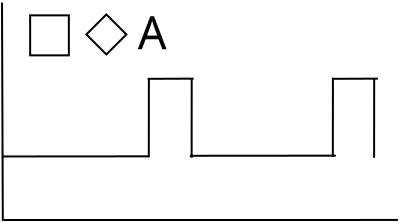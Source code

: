 <?xml version="1.0" encoding="UTF-8"?>
<dia:diagram xmlns:dia="http://www.lysator.liu.se/~alla/dia/">
  <dia:layer name="Background" visible="true" active="true">
    <dia:object type="Standard - Line" version="0" id="O0">
      <dia:attribute name="obj_pos">
        <dia:point val="8.36,17.575"/>
      </dia:attribute>
      <dia:attribute name="obj_bb">
        <dia:rectangle val="8.309,17.525;8.45,28.55"/>
      </dia:attribute>
      <dia:attribute name="conn_endpoints">
        <dia:point val="8.36,17.575"/>
        <dia:point val="8.4,28.5"/>
      </dia:attribute>
      <dia:attribute name="numcp">
        <dia:int val="1"/>
      </dia:attribute>
    </dia:object>
    <dia:object type="Standard - Line" version="0" id="O1">
      <dia:attribute name="obj_pos">
        <dia:point val="8.45,28.45"/>
      </dia:attribute>
      <dia:attribute name="obj_bb">
        <dia:rectangle val="8.4,28.397;28.207,28.5"/>
      </dia:attribute>
      <dia:attribute name="conn_endpoints">
        <dia:point val="8.45,28.45"/>
        <dia:point val="28.157,28.447"/>
      </dia:attribute>
      <dia:attribute name="numcp">
        <dia:int val="1"/>
      </dia:attribute>
    </dia:object>
    <dia:object type="Standard - Line" version="0" id="O2">
      <dia:attribute name="obj_pos">
        <dia:point val="8.388,25.272"/>
      </dia:attribute>
      <dia:attribute name="obj_bb">
        <dia:rectangle val="8.338,25.216;15.746,25.322"/>
      </dia:attribute>
      <dia:attribute name="conn_endpoints">
        <dia:point val="8.388,25.272"/>
        <dia:point val="15.696,25.266"/>
      </dia:attribute>
      <dia:attribute name="numcp">
        <dia:int val="1"/>
      </dia:attribute>
    </dia:object>
    <dia:object type="Standard - Line" version="0" id="O3">
      <dia:attribute name="obj_pos">
        <dia:point val="15.7,25.315"/>
      </dia:attribute>
      <dia:attribute name="obj_bb">
        <dia:rectangle val="15.65,21.308;15.755,25.365"/>
      </dia:attribute>
      <dia:attribute name="conn_endpoints">
        <dia:point val="15.7,25.315"/>
        <dia:point val="15.704,21.358"/>
      </dia:attribute>
      <dia:attribute name="numcp">
        <dia:int val="1"/>
      </dia:attribute>
    </dia:object>
    <dia:object type="Standard - Line" version="0" id="O4">
      <dia:attribute name="obj_pos">
        <dia:point val="15.645,21.391"/>
      </dia:attribute>
      <dia:attribute name="obj_bb">
        <dia:rectangle val="15.594,21.331;17.992,21.441"/>
      </dia:attribute>
      <dia:attribute name="conn_endpoints">
        <dia:point val="15.645,21.391"/>
        <dia:point val="17.942,21.381"/>
      </dia:attribute>
      <dia:attribute name="numcp">
        <dia:int val="1"/>
      </dia:attribute>
    </dia:object>
    <dia:object type="Geometric - Diamond" version="1" id="O5">
      <dia:attribute name="obj_pos">
        <dia:point val="12.578,18.171"/>
      </dia:attribute>
      <dia:attribute name="obj_bb">
        <dia:rectangle val="12.507,18.101;14.648,20.242"/>
      </dia:attribute>
      <dia:attribute name="meta">
        <dia:composite type="dict"/>
      </dia:attribute>
      <dia:attribute name="elem_corner">
        <dia:point val="12.578,18.171"/>
      </dia:attribute>
      <dia:attribute name="elem_width">
        <dia:real val="2"/>
      </dia:attribute>
      <dia:attribute name="elem_height">
        <dia:real val="2"/>
      </dia:attribute>
      <dia:attribute name="line_width">
        <dia:real val="0.1"/>
      </dia:attribute>
      <dia:attribute name="line_colour">
        <dia:color val="#000000"/>
      </dia:attribute>
      <dia:attribute name="fill_colour">
        <dia:color val="#ffffff"/>
      </dia:attribute>
      <dia:attribute name="show_background">
        <dia:boolean val="true"/>
      </dia:attribute>
      <dia:attribute name="line_style">
        <dia:enum val="0"/>
        <dia:real val="1"/>
      </dia:attribute>
      <dia:attribute name="flip_horizontal">
        <dia:boolean val="false"/>
      </dia:attribute>
      <dia:attribute name="flip_vertical">
        <dia:boolean val="false"/>
      </dia:attribute>
      <dia:attribute name="subscale">
        <dia:real val="1"/>
      </dia:attribute>
    </dia:object>
    <dia:object type="Geometric - Perfect Square" version="1" id="O6">
      <dia:attribute name="obj_pos">
        <dia:point val="9.767,18.217"/>
      </dia:attribute>
      <dia:attribute name="obj_bb">
        <dia:rectangle val="9.717,18.167;11.753,20.267"/>
      </dia:attribute>
      <dia:attribute name="meta">
        <dia:composite type="dict"/>
      </dia:attribute>
      <dia:attribute name="elem_corner">
        <dia:point val="9.767,18.217"/>
      </dia:attribute>
      <dia:attribute name="elem_width">
        <dia:real val="1.935"/>
      </dia:attribute>
      <dia:attribute name="elem_height">
        <dia:real val="2"/>
      </dia:attribute>
      <dia:attribute name="line_width">
        <dia:real val="0.1"/>
      </dia:attribute>
      <dia:attribute name="line_colour">
        <dia:color val="#000000"/>
      </dia:attribute>
      <dia:attribute name="fill_colour">
        <dia:color val="#ffffff"/>
      </dia:attribute>
      <dia:attribute name="show_background">
        <dia:boolean val="true"/>
      </dia:attribute>
      <dia:attribute name="line_style">
        <dia:enum val="0"/>
        <dia:real val="1"/>
      </dia:attribute>
      <dia:attribute name="flip_horizontal">
        <dia:boolean val="false"/>
      </dia:attribute>
      <dia:attribute name="flip_vertical">
        <dia:boolean val="false"/>
      </dia:attribute>
      <dia:attribute name="subscale">
        <dia:real val="1"/>
      </dia:attribute>
    </dia:object>
    <dia:object type="Standard - Text" version="1" id="O7">
      <dia:attribute name="obj_pos">
        <dia:point val="15.145,19.914"/>
      </dia:attribute>
      <dia:attribute name="obj_bb">
        <dia:rectangle val="15.145,17.816;16.69,20.446"/>
      </dia:attribute>
      <dia:attribute name="text">
        <dia:composite type="text">
          <dia:attribute name="string">
            <dia:string>#A#</dia:string>
          </dia:attribute>
          <dia:attribute name="font">
            <dia:font family="sans" style="0" name="Helvetica"/>
          </dia:attribute>
          <dia:attribute name="height">
            <dia:real val="2.822"/>
          </dia:attribute>
          <dia:attribute name="pos">
            <dia:point val="15.145,19.914"/>
          </dia:attribute>
          <dia:attribute name="color">
            <dia:color val="#000000"/>
          </dia:attribute>
          <dia:attribute name="alignment">
            <dia:enum val="0"/>
          </dia:attribute>
        </dia:composite>
      </dia:attribute>
      <dia:attribute name="valign">
        <dia:enum val="3"/>
      </dia:attribute>
    </dia:object>
    <dia:object type="Standard - Line" version="0" id="O8">
      <dia:attribute name="obj_pos">
        <dia:point val="17.841,25.338"/>
      </dia:attribute>
      <dia:attribute name="obj_bb">
        <dia:rectangle val="17.791,21.33;17.895,25.388"/>
      </dia:attribute>
      <dia:attribute name="conn_endpoints">
        <dia:point val="17.841,25.338"/>
        <dia:point val="17.845,21.38"/>
      </dia:attribute>
      <dia:attribute name="numcp">
        <dia:int val="1"/>
      </dia:attribute>
    </dia:object>
    <dia:object type="Standard - Line" version="0" id="O9">
      <dia:attribute name="obj_pos">
        <dia:point val="17.749,25.238"/>
      </dia:attribute>
      <dia:attribute name="obj_bb">
        <dia:rectangle val="17.699,25.182;25.107,25.288"/>
      </dia:attribute>
      <dia:attribute name="conn_endpoints">
        <dia:point val="17.749,25.238"/>
        <dia:point val="25.057,25.232"/>
      </dia:attribute>
      <dia:attribute name="numcp">
        <dia:int val="1"/>
      </dia:attribute>
    </dia:object>
    <dia:object type="Standard - Line" version="0" id="O10">
      <dia:attribute name="obj_pos">
        <dia:point val="24.902,25.292"/>
      </dia:attribute>
      <dia:attribute name="obj_bb">
        <dia:rectangle val="24.852,21.285;24.956,25.342"/>
      </dia:attribute>
      <dia:attribute name="conn_endpoints">
        <dia:point val="24.902,25.292"/>
        <dia:point val="24.906,21.335"/>
      </dia:attribute>
      <dia:attribute name="numcp">
        <dia:int val="1"/>
      </dia:attribute>
    </dia:object>
    <dia:object type="Standard - Line" version="0" id="O11">
      <dia:attribute name="obj_pos">
        <dia:point val="24.856,21.39"/>
      </dia:attribute>
      <dia:attribute name="obj_bb">
        <dia:rectangle val="24.806,21.33;27.204,21.441"/>
      </dia:attribute>
      <dia:attribute name="conn_endpoints">
        <dia:point val="24.856,21.39"/>
        <dia:point val="27.154,21.381"/>
      </dia:attribute>
      <dia:attribute name="numcp">
        <dia:int val="1"/>
      </dia:attribute>
    </dia:object>
    <dia:object type="Standard - Line" version="0" id="O12">
      <dia:attribute name="obj_pos">
        <dia:point val="26.965,25.338"/>
      </dia:attribute>
      <dia:attribute name="obj_bb">
        <dia:rectangle val="26.915,21.33;27.02,25.388"/>
      </dia:attribute>
      <dia:attribute name="conn_endpoints">
        <dia:point val="26.965,25.338"/>
        <dia:point val="26.969,21.38"/>
      </dia:attribute>
      <dia:attribute name="numcp">
        <dia:int val="1"/>
      </dia:attribute>
    </dia:object>
  </dia:layer>
</dia:diagram>

